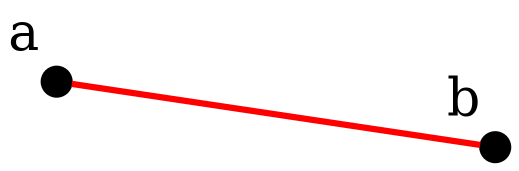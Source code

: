 graph {
	layout = neato	a[shape="point", width=0.2, fontsize=25 xlabel="a"] 
	b[shape="point", width=0.2, fontsize=25 xlabel="b"] 
	a--b [penwidth=3, len=2.9562584173364583, color="red"]
}